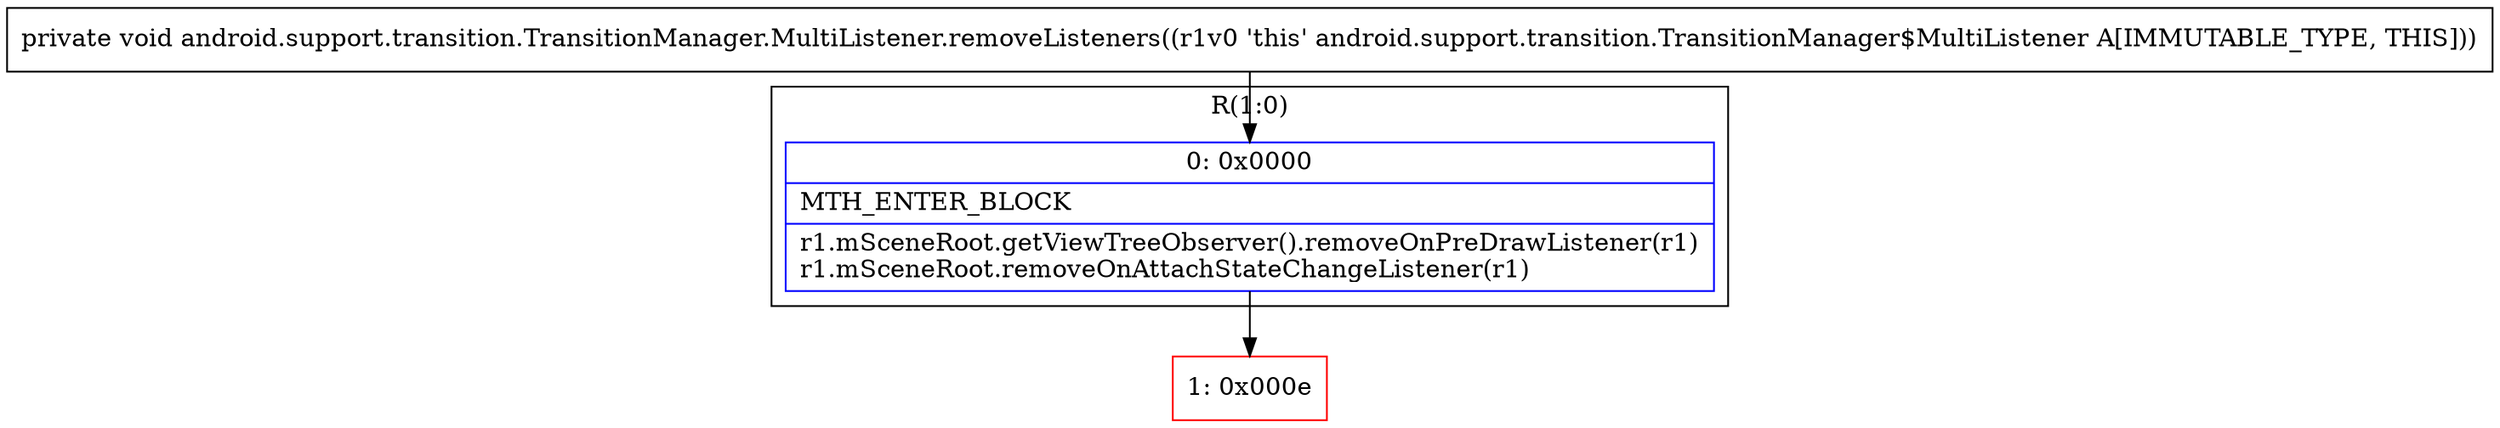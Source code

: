 digraph "CFG forandroid.support.transition.TransitionManager.MultiListener.removeListeners()V" {
subgraph cluster_Region_1771358747 {
label = "R(1:0)";
node [shape=record,color=blue];
Node_0 [shape=record,label="{0\:\ 0x0000|MTH_ENTER_BLOCK\l|r1.mSceneRoot.getViewTreeObserver().removeOnPreDrawListener(r1)\lr1.mSceneRoot.removeOnAttachStateChangeListener(r1)\l}"];
}
Node_1 [shape=record,color=red,label="{1\:\ 0x000e}"];
MethodNode[shape=record,label="{private void android.support.transition.TransitionManager.MultiListener.removeListeners((r1v0 'this' android.support.transition.TransitionManager$MultiListener A[IMMUTABLE_TYPE, THIS])) }"];
MethodNode -> Node_0;
Node_0 -> Node_1;
}

